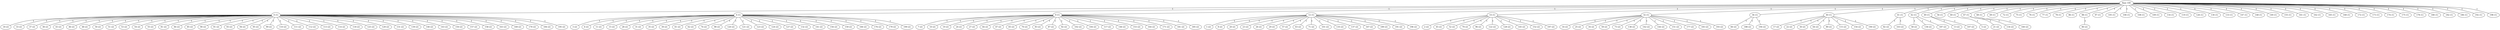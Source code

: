 graph DijkstraGilbert_200_100 {
    "100" [label="Raiz 100"];
    "0 (1)" [label="0 (1)"];
    "4 (1)" [label="4 (1)"];
    "9 (1)" [label="9 (1)"];
    "12 (1)" [label="12 (1)"];
    "14 (1)" [label="14 (1)"];
    "32 (1)" [label="32 (1)"];
    "36 (1)" [label="36 (1)"];
    "40 (1)" [label="40 (1)"];
    "41 (1)" [label="41 (1)"];
    "42 (1)" [label="42 (1)"];
    "49 (1)" [label="49 (1)"];
    "56 (1)" [label="56 (1)"];
    "60 (1)" [label="60 (1)"];
    "67 (1)" [label="67 (1)"];
    "68 (1)" [label="68 (1)"];
    "69 (1)" [label="69 (1)"];
    "72 (1)" [label="72 (1)"];
    "75 (1)" [label="75 (1)"];
    "76 (1)" [label="76 (1)"];
    "77 (1)" [label="77 (1)"];
    "78 (1)" [label="78 (1)"];
    "86 (1)" [label="86 (1)"];
    "88 (1)" [label="88 (1)"];
    "97 (1)" [label="97 (1)"];
    "105 (1)" [label="105 (1)"];
    "106 (1)" [label="106 (1)"];
    "108 (1)" [label="108 (1)"];
    "109 (1)" [label="109 (1)"];
    "116 (1)" [label="116 (1)"];
    "119 (1)" [label="119 (1)"];
    "126 (1)" [label="126 (1)"];
    "130 (1)" [label="130 (1)"];
    "133 (1)" [label="133 (1)"];
    "147 (1)" [label="147 (1)"];
    "148 (1)" [label="148 (1)"];
    "149 (1)" [label="149 (1)"];
    "155 (1)" [label="155 (1)"];
    "161 (1)" [label="161 (1)"];
    "162 (1)" [label="162 (1)"];
    "165 (1)" [label="165 (1)"];
    "168 (1)" [label="168 (1)"];
    "172 (1)" [label="172 (1)"];
    "173 (1)" [label="173 (1)"];
    "174 (1)" [label="174 (1)"];
    "175 (1)" [label="175 (1)"];
    "178 (1)" [label="178 (1)"];
    "180 (1)" [label="180 (1)"];
    "182 (1)" [label="182 (1)"];
    "186 (1)" [label="186 (1)"];
    "192 (1)" [label="192 (1)"];
    "198 (1)" [label="198 (1)"];
    "18 (2)" [label="18 (2)"];
    "33 (2)" [label="33 (2)"];
    "37 (2)" [label="37 (2)"];
    "38 (2)" [label="38 (2)"];
    "43 (2)" [label="43 (2)"];
    "46 (2)" [label="46 (2)"];
    "48 (2)" [label="48 (2)"];
    "50 (2)" [label="50 (2)"];
    "51 (2)" [label="51 (2)"];
    "53 (2)" [label="53 (2)"];
    "54 (2)" [label="54 (2)"];
    "55 (2)" [label="55 (2)"];
    "81 (2)" [label="81 (2)"];
    "84 (2)" [label="84 (2)"];
    "85 (2)" [label="85 (2)"];
    "90 (2)" [label="90 (2)"];
    "91 (2)" [label="91 (2)"];
    "93 (2)" [label="93 (2)"];
    "94 (2)" [label="94 (2)"];
    "95 (2)" [label="95 (2)"];
    "99 (2)" [label="99 (2)"];
    "110 (2)" [label="110 (2)"];
    "111 (2)" [label="111 (2)"];
    "112 (2)" [label="112 (2)"];
    "113 (2)" [label="113 (2)"];
    "114 (2)" [label="114 (2)"];
    "118 (2)" [label="118 (2)"];
    "125 (2)" [label="125 (2)"];
    "129 (2)" [label="129 (2)"];
    "131 (2)" [label="131 (2)"];
    "139 (2)" [label="139 (2)"];
    "140 (2)" [label="140 (2)"];
    "143 (2)" [label="143 (2)"];
    "150 (2)" [label="150 (2)"];
    "157 (2)" [label="157 (2)"];
    "158 (2)" [label="158 (2)"];
    "163 (2)" [label="163 (2)"];
    "169 (2)" [label="169 (2)"];
    "170 (2)" [label="170 (2)"];
    "184 (2)" [label="184 (2)"];
    "195 (2)" [label="195 (2)"];
    "3 (2)" [label="3 (2)"];
    "6 (2)" [label="6 (2)"];
    "11 (2)" [label="11 (2)"];
    "15 (2)" [label="15 (2)"];
    "28 (2)" [label="28 (2)"];
    "31 (2)" [label="31 (2)"];
    "35 (2)" [label="35 (2)"];
    "39 (2)" [label="39 (2)"];
    "61 (2)" [label="61 (2)"];
    "62 (2)" [label="62 (2)"];
    "74 (2)" [label="74 (2)"];
    "98 (2)" [label="98 (2)"];
    "120 (2)" [label="120 (2)"];
    "121 (2)" [label="121 (2)"];
    "123 (2)" [label="123 (2)"];
    "124 (2)" [label="124 (2)"];
    "127 (2)" [label="127 (2)"];
    "132 (2)" [label="132 (2)"];
    "141 (2)" [label="141 (2)"];
    "156 (2)" [label="156 (2)"];
    "159 (2)" [label="159 (2)"];
    "166 (2)" [label="166 (2)"];
    "176 (2)" [label="176 (2)"];
    "179 (2)" [label="179 (2)"];
    "199 (2)" [label="199 (2)"];
    "7 (2)" [label="7 (2)"];
    "10 (2)" [label="10 (2)"];
    "19 (2)" [label="19 (2)"];
    "24 (2)" [label="24 (2)"];
    "27 (2)" [label="27 (2)"];
    "44 (2)" [label="44 (2)"];
    "47 (2)" [label="47 (2)"];
    "65 (2)" [label="65 (2)"];
    "70 (2)" [label="70 (2)"];
    "83 (2)" [label="83 (2)"];
    "87 (2)" [label="87 (2)"];
    "92 (2)" [label="92 (2)"];
    "102 (2)" [label="102 (2)"];
    "104 (2)" [label="104 (2)"];
    "117 (2)" [label="117 (2)"];
    "146 (2)" [label="146 (2)"];
    "153 (2)" [label="153 (2)"];
    "164 (2)" [label="164 (2)"];
    "171 (2)" [label="171 (2)"];
    "181 (2)" [label="181 (2)"];
    "185 (2)" [label="185 (2)"];
    "1 (2)" [label="1 (2)"];
    "8 (2)" [label="8 (2)"];
    "20 (2)" [label="20 (2)"];
    "23 (2)" [label="23 (2)"];
    "26 (2)" [label="26 (2)"];
    "29 (2)" [label="29 (2)"];
    "57 (2)" [label="57 (2)"];
    "63 (2)" [label="63 (2)"];
    "71 (2)" [label="71 (2)"];
    "101 (2)" [label="101 (2)"];
    "135 (2)" [label="135 (2)"];
    "137 (2)" [label="137 (2)"];
    "167 (2)" [label="167 (2)"];
    "189 (2)" [label="189 (2)"];
    "191 (2)" [label="191 (2)"];
    "196 (2)" [label="196 (2)"];
    "2 (2)" [label="2 (2)"];
    "45 (2)" [label="45 (2)"];
    "52 (2)" [label="52 (2)"];
    "79 (2)" [label="79 (2)"];
    "96 (2)" [label="96 (2)"];
    "122 (2)" [label="122 (2)"];
    "128 (2)" [label="128 (2)"];
    "145 (2)" [label="145 (2)"];
    "152 (2)" [label="152 (2)"];
    "197 (2)" [label="197 (2)"];
    "16 (2)" [label="16 (2)"];
    "25 (2)" [label="25 (2)"];
    "34 (2)" [label="34 (2)"];
    "59 (2)" [label="59 (2)"];
    "73 (2)" [label="73 (2)"];
    "138 (2)" [label="138 (2)"];
    "142 (2)" [label="142 (2)"];
    "144 (2)" [label="144 (2)"];
    "151 (2)" [label="151 (2)"];
    "177 (2)" [label="177 (2)"];
    "183 (2)" [label="183 (2)"];
    "193 (2)" [label="193 (2)"];
    "66 (2)" [label="66 (2)"];
    "188 (2)" [label="188 (2)"];
    "194 (2)" [label="194 (2)"];
    "17 (2)" [label="17 (2)"];
    "22 (2)" [label="22 (2)"];
    "30 (2)" [label="30 (2)"];
    "64 (2)" [label="64 (2)"];
    "89 (2)" [label="89 (2)"];
    "115 (2)" [label="115 (2)"];
    "154 (2)" [label="154 (2)"];
    "190 (2)" [label="190 (2)"];
    "82 (2)" [label="82 (2)"];
    "103 (2)" [label="103 (2)"];
    "58 (2)" [label="58 (2)"];
    "136 (2)" [label="136 (2)"];
    "187 (2)" [label="187 (2)"];
    "13 (2)" [label="13 (2)"];
    "107 (2)" [label="107 (2)"];
    "5 (2)" [label="5 (2)"];
    "21 (2)" [label="21 (2)"];
    "134 (2)" [label="134 (2)"];
    "160 (2)" [label="160 (2)"];
    "80 (2)" [label="80 (2)"];
    "100" -- "0 (1)" [label="1"];
    "100" -- "4 (1)" [label="1"];
    "100" -- "9 (1)" [label="1"];
    "100" -- "12 (1)" [label="1"];
    "100" -- "14 (1)" [label="1"];
    "100" -- "32 (1)" [label="1"];
    "100" -- "36 (1)" [label="1"];
    "100" -- "40 (1)" [label="1"];
    "100" -- "41 (1)" [label="1"];
    "100" -- "42 (1)" [label="1"];
    "100" -- "49 (1)" [label="1"];
    "100" -- "56 (1)" [label="1"];
    "100" -- "60 (1)" [label="1"];
    "100" -- "67 (1)" [label="1"];
    "100" -- "68 (1)" [label="1"];
    "100" -- "69 (1)" [label="1"];
    "100" -- "72 (1)" [label="1"];
    "100" -- "75 (1)" [label="1"];
    "100" -- "76 (1)" [label="1"];
    "100" -- "77 (1)" [label="1"];
    "100" -- "78 (1)" [label="1"];
    "100" -- "86 (1)" [label="1"];
    "100" -- "88 (1)" [label="1"];
    "100" -- "97 (1)" [label="1"];
    "100" -- "105 (1)" [label="1"];
    "100" -- "106 (1)" [label="1"];
    "100" -- "108 (1)" [label="1"];
    "100" -- "109 (1)" [label="1"];
    "100" -- "116 (1)" [label="1"];
    "100" -- "119 (1)" [label="1"];
    "100" -- "126 (1)" [label="1"];
    "100" -- "130 (1)" [label="1"];
    "100" -- "133 (1)" [label="1"];
    "100" -- "147 (1)" [label="1"];
    "100" -- "148 (1)" [label="1"];
    "100" -- "149 (1)" [label="1"];
    "100" -- "155 (1)" [label="1"];
    "100" -- "161 (1)" [label="1"];
    "100" -- "162 (1)" [label="1"];
    "100" -- "165 (1)" [label="1"];
    "100" -- "168 (1)" [label="1"];
    "100" -- "172 (1)" [label="1"];
    "100" -- "173 (1)" [label="1"];
    "100" -- "174 (1)" [label="1"];
    "100" -- "175 (1)" [label="1"];
    "100" -- "178 (1)" [label="1"];
    "100" -- "180 (1)" [label="1"];
    "100" -- "182 (1)" [label="1"];
    "100" -- "186 (1)" [label="1"];
    "100" -- "192 (1)" [label="1"];
    "100" -- "198 (1)" [label="1"];
    "0 (1)" -- "18 (2)" [label="1"];
    "0 (1)" -- "33 (2)" [label="1"];
    "0 (1)" -- "37 (2)" [label="1"];
    "0 (1)" -- "38 (2)" [label="1"];
    "0 (1)" -- "43 (2)" [label="1"];
    "0 (1)" -- "46 (2)" [label="1"];
    "0 (1)" -- "48 (2)" [label="1"];
    "0 (1)" -- "50 (2)" [label="1"];
    "0 (1)" -- "51 (2)" [label="1"];
    "0 (1)" -- "53 (2)" [label="1"];
    "0 (1)" -- "54 (2)" [label="1"];
    "0 (1)" -- "55 (2)" [label="1"];
    "0 (1)" -- "81 (2)" [label="1"];
    "0 (1)" -- "84 (2)" [label="1"];
    "0 (1)" -- "85 (2)" [label="1"];
    "0 (1)" -- "90 (2)" [label="1"];
    "0 (1)" -- "91 (2)" [label="1"];
    "0 (1)" -- "93 (2)" [label="1"];
    "0 (1)" -- "94 (2)" [label="1"];
    "0 (1)" -- "95 (2)" [label="1"];
    "0 (1)" -- "99 (2)" [label="1"];
    "0 (1)" -- "110 (2)" [label="1"];
    "0 (1)" -- "111 (2)" [label="1"];
    "0 (1)" -- "112 (2)" [label="1"];
    "0 (1)" -- "113 (2)" [label="1"];
    "0 (1)" -- "114 (2)" [label="1"];
    "0 (1)" -- "118 (2)" [label="1"];
    "0 (1)" -- "125 (2)" [label="1"];
    "0 (1)" -- "129 (2)" [label="1"];
    "0 (1)" -- "131 (2)" [label="1"];
    "0 (1)" -- "139 (2)" [label="1"];
    "0 (1)" -- "140 (2)" [label="1"];
    "0 (1)" -- "143 (2)" [label="1"];
    "0 (1)" -- "150 (2)" [label="1"];
    "0 (1)" -- "157 (2)" [label="1"];
    "0 (1)" -- "158 (2)" [label="1"];
    "0 (1)" -- "163 (2)" [label="1"];
    "0 (1)" -- "169 (2)" [label="1"];
    "0 (1)" -- "170 (2)" [label="1"];
    "0 (1)" -- "184 (2)" [label="1"];
    "0 (1)" -- "195 (2)" [label="1"];
    "4 (1)" -- "3 (2)" [label="1"];
    "4 (1)" -- "6 (2)" [label="1"];
    "4 (1)" -- "11 (2)" [label="1"];
    "4 (1)" -- "15 (2)" [label="1"];
    "4 (1)" -- "28 (2)" [label="1"];
    "4 (1)" -- "31 (2)" [label="1"];
    "4 (1)" -- "35 (2)" [label="1"];
    "4 (1)" -- "39 (2)" [label="1"];
    "4 (1)" -- "61 (2)" [label="1"];
    "4 (1)" -- "62 (2)" [label="1"];
    "4 (1)" -- "74 (2)" [label="1"];
    "4 (1)" -- "98 (2)" [label="1"];
    "4 (1)" -- "120 (2)" [label="1"];
    "4 (1)" -- "121 (2)" [label="1"];
    "4 (1)" -- "123 (2)" [label="1"];
    "4 (1)" -- "124 (2)" [label="1"];
    "4 (1)" -- "127 (2)" [label="1"];
    "4 (1)" -- "132 (2)" [label="1"];
    "4 (1)" -- "141 (2)" [label="1"];
    "4 (1)" -- "156 (2)" [label="1"];
    "4 (1)" -- "159 (2)" [label="1"];
    "4 (1)" -- "166 (2)" [label="1"];
    "4 (1)" -- "176 (2)" [label="1"];
    "4 (1)" -- "179 (2)" [label="1"];
    "4 (1)" -- "199 (2)" [label="1"];
    "9 (1)" -- "7 (2)" [label="1"];
    "9 (1)" -- "10 (2)" [label="1"];
    "9 (1)" -- "19 (2)" [label="1"];
    "9 (1)" -- "24 (2)" [label="1"];
    "9 (1)" -- "27 (2)" [label="1"];
    "9 (1)" -- "44 (2)" [label="1"];
    "9 (1)" -- "47 (2)" [label="1"];
    "9 (1)" -- "65 (2)" [label="1"];
    "9 (1)" -- "70 (2)" [label="1"];
    "9 (1)" -- "83 (2)" [label="1"];
    "9 (1)" -- "87 (2)" [label="1"];
    "9 (1)" -- "92 (2)" [label="1"];
    "9 (1)" -- "102 (2)" [label="1"];
    "9 (1)" -- "104 (2)" [label="1"];
    "9 (1)" -- "117 (2)" [label="1"];
    "9 (1)" -- "146 (2)" [label="1"];
    "9 (1)" -- "153 (2)" [label="1"];
    "9 (1)" -- "164 (2)" [label="1"];
    "9 (1)" -- "171 (2)" [label="1"];
    "9 (1)" -- "181 (2)" [label="1"];
    "9 (1)" -- "185 (2)" [label="1"];
    "12 (1)" -- "1 (2)" [label="1"];
    "12 (1)" -- "8 (2)" [label="1"];
    "12 (1)" -- "20 (2)" [label="1"];
    "12 (1)" -- "23 (2)" [label="1"];
    "12 (1)" -- "26 (2)" [label="1"];
    "12 (1)" -- "29 (2)" [label="1"];
    "12 (1)" -- "57 (2)" [label="1"];
    "12 (1)" -- "63 (2)" [label="1"];
    "12 (1)" -- "71 (2)" [label="1"];
    "12 (1)" -- "101 (2)" [label="1"];
    "12 (1)" -- "135 (2)" [label="1"];
    "12 (1)" -- "137 (2)" [label="1"];
    "12 (1)" -- "167 (2)" [label="1"];
    "12 (1)" -- "189 (2)" [label="1"];
    "12 (1)" -- "191 (2)" [label="1"];
    "12 (1)" -- "196 (2)" [label="1"];
    "14 (1)" -- "2 (2)" [label="1"];
    "14 (1)" -- "45 (2)" [label="1"];
    "14 (1)" -- "52 (2)" [label="1"];
    "14 (1)" -- "79 (2)" [label="1"];
    "14 (1)" -- "96 (2)" [label="1"];
    "14 (1)" -- "122 (2)" [label="1"];
    "14 (1)" -- "128 (2)" [label="1"];
    "14 (1)" -- "145 (2)" [label="1"];
    "14 (1)" -- "152 (2)" [label="1"];
    "14 (1)" -- "197 (2)" [label="1"];
    "32 (1)" -- "16 (2)" [label="1"];
    "32 (1)" -- "25 (2)" [label="1"];
    "32 (1)" -- "34 (2)" [label="1"];
    "32 (1)" -- "59 (2)" [label="1"];
    "32 (1)" -- "73 (2)" [label="1"];
    "32 (1)" -- "138 (2)" [label="1"];
    "32 (1)" -- "142 (2)" [label="1"];
    "32 (1)" -- "144 (2)" [label="1"];
    "32 (1)" -- "151 (2)" [label="1"];
    "32 (1)" -- "177 (2)" [label="1"];
    "32 (1)" -- "183 (2)" [label="1"];
    "32 (1)" -- "193 (2)" [label="1"];
    "36 (1)" -- "66 (2)" [label="1"];
    "36 (1)" -- "188 (2)" [label="1"];
    "36 (1)" -- "194 (2)" [label="1"];
    "40 (1)" -- "17 (2)" [label="1"];
    "40 (1)" -- "22 (2)" [label="1"];
    "40 (1)" -- "30 (2)" [label="1"];
    "40 (1)" -- "64 (2)" [label="1"];
    "40 (1)" -- "89 (2)" [label="1"];
    "40 (1)" -- "115 (2)" [label="1"];
    "40 (1)" -- "154 (2)" [label="1"];
    "40 (1)" -- "190 (2)" [label="1"];
    "41 (1)" -- "82 (2)" [label="1"];
    "41 (1)" -- "103 (2)" [label="1"];
    "42 (1)" -- "58 (2)" [label="1"];
    "42 (1)" -- "136 (2)" [label="1"];
    "42 (1)" -- "187 (2)" [label="1"];
    "49 (1)" -- "13 (2)" [label="1"];
    "49 (1)" -- "107 (2)" [label="1"];
    "60 (1)" -- "5 (2)" [label="1"];
    "67 (1)" -- "21 (2)" [label="1"];
    "67 (1)" -- "134 (2)" [label="1"];
    "67 (1)" -- "160 (2)" [label="1"];
    "88 (1)" -- "80 (2)" [label="1"];
}
